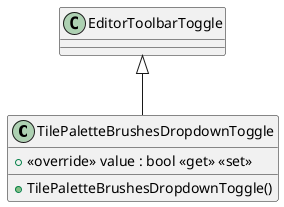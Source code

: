 @startuml
class TilePaletteBrushesDropdownToggle {
    + TilePaletteBrushesDropdownToggle()
    + <<override>> value : bool <<get>> <<set>>
}
EditorToolbarToggle <|-- TilePaletteBrushesDropdownToggle
@enduml
